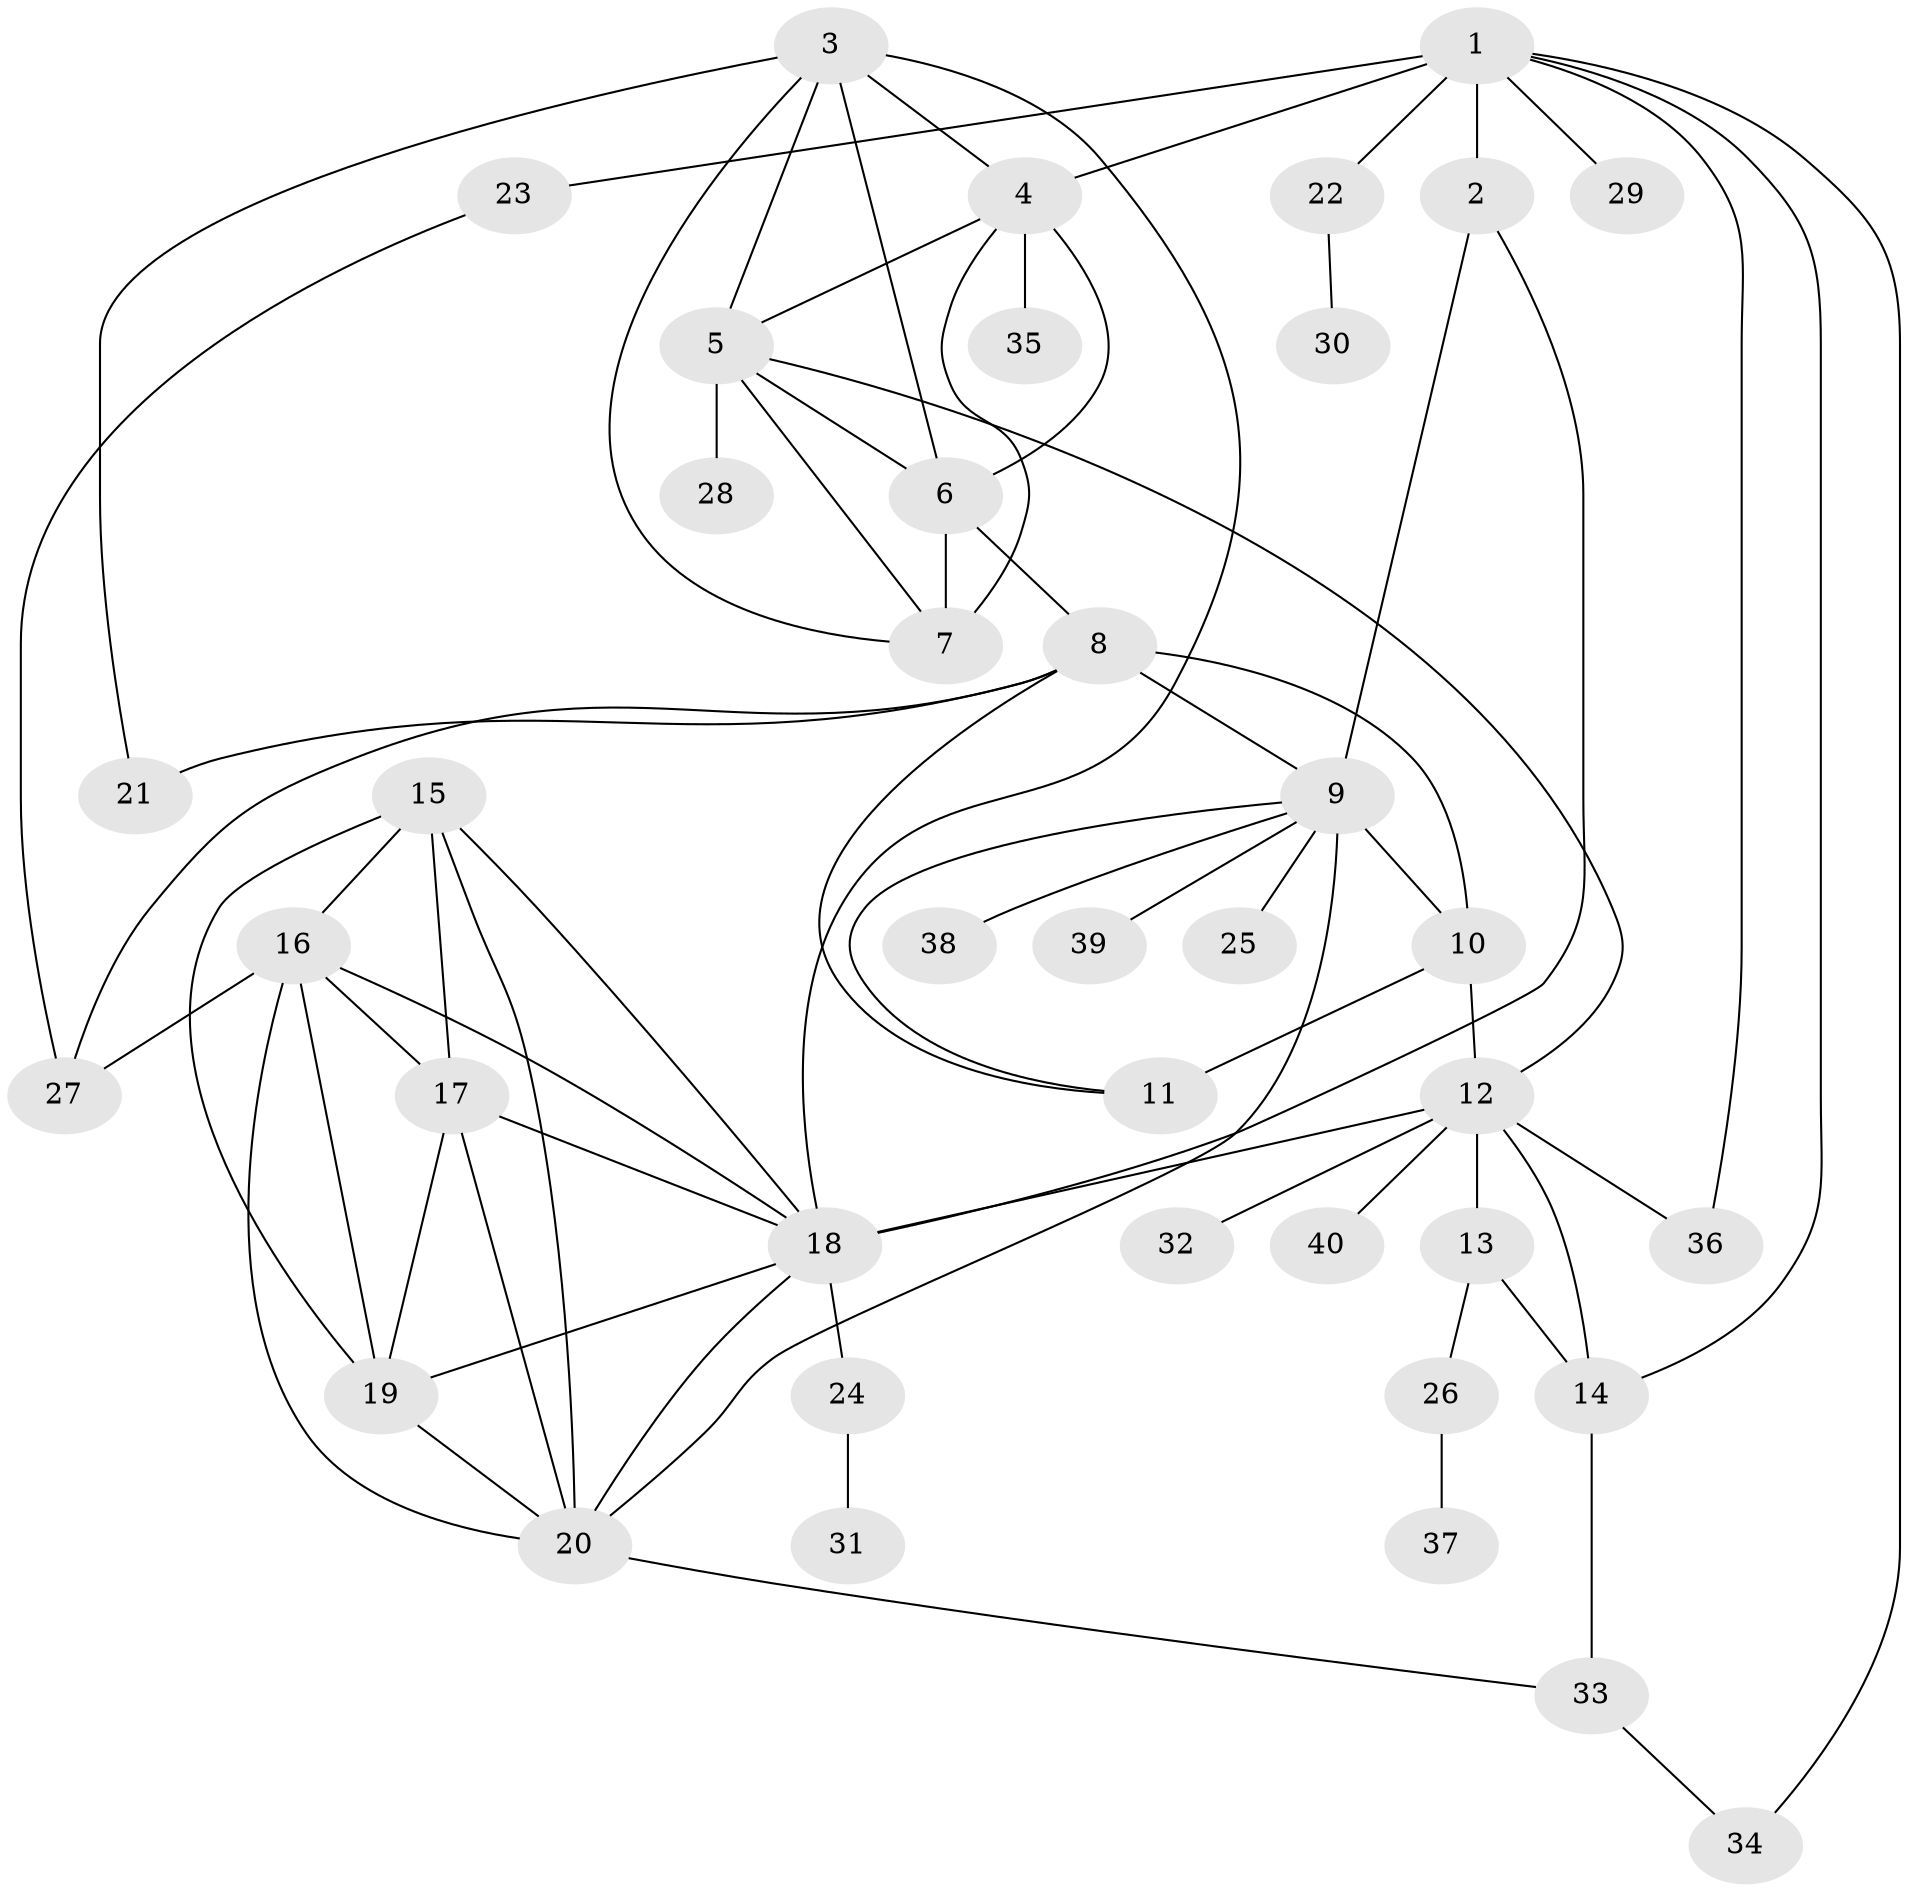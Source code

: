 // original degree distribution, {12: 0.015384615384615385, 6: 0.046153846153846156, 7: 0.05384615384615385, 11: 0.015384615384615385, 8: 0.023076923076923078, 9: 0.046153846153846156, 10: 0.007692307692307693, 13: 0.015384615384615385, 5: 0.015384615384615385, 3: 0.03076923076923077, 4: 0.007692307692307693, 1: 0.5923076923076923, 2: 0.13076923076923078}
// Generated by graph-tools (version 1.1) at 2025/52/03/04/25 22:52:28]
// undirected, 40 vertices, 71 edges
graph export_dot {
  node [color=gray90,style=filled];
  1;
  2;
  3;
  4;
  5;
  6;
  7;
  8;
  9;
  10;
  11;
  12;
  13;
  14;
  15;
  16;
  17;
  18;
  19;
  20;
  21;
  22;
  23;
  24;
  25;
  26;
  27;
  28;
  29;
  30;
  31;
  32;
  33;
  34;
  35;
  36;
  37;
  38;
  39;
  40;
  1 -- 2 [weight=5.0];
  1 -- 4 [weight=1.0];
  1 -- 14 [weight=1.0];
  1 -- 22 [weight=1.0];
  1 -- 23 [weight=4.0];
  1 -- 29 [weight=1.0];
  1 -- 34 [weight=1.0];
  1 -- 36 [weight=1.0];
  2 -- 9 [weight=1.0];
  2 -- 18 [weight=1.0];
  3 -- 4 [weight=1.0];
  3 -- 5 [weight=1.0];
  3 -- 6 [weight=2.0];
  3 -- 7 [weight=1.0];
  3 -- 18 [weight=1.0];
  3 -- 21 [weight=1.0];
  4 -- 5 [weight=1.0];
  4 -- 6 [weight=2.0];
  4 -- 7 [weight=1.0];
  4 -- 35 [weight=1.0];
  5 -- 6 [weight=2.0];
  5 -- 7 [weight=1.0];
  5 -- 12 [weight=1.0];
  5 -- 28 [weight=1.0];
  6 -- 7 [weight=2.0];
  6 -- 8 [weight=1.0];
  8 -- 9 [weight=1.0];
  8 -- 10 [weight=3.0];
  8 -- 11 [weight=1.0];
  8 -- 21 [weight=1.0];
  8 -- 27 [weight=1.0];
  9 -- 10 [weight=3.0];
  9 -- 11 [weight=1.0];
  9 -- 20 [weight=1.0];
  9 -- 25 [weight=1.0];
  9 -- 38 [weight=1.0];
  9 -- 39 [weight=1.0];
  10 -- 11 [weight=5.0];
  10 -- 12 [weight=1.0];
  12 -- 13 [weight=4.0];
  12 -- 14 [weight=4.0];
  12 -- 18 [weight=1.0];
  12 -- 32 [weight=1.0];
  12 -- 36 [weight=1.0];
  12 -- 40 [weight=1.0];
  13 -- 14 [weight=1.0];
  13 -- 26 [weight=3.0];
  14 -- 33 [weight=2.0];
  15 -- 16 [weight=1.0];
  15 -- 17 [weight=1.0];
  15 -- 18 [weight=1.0];
  15 -- 19 [weight=1.0];
  15 -- 20 [weight=1.0];
  16 -- 17 [weight=1.0];
  16 -- 18 [weight=1.0];
  16 -- 19 [weight=1.0];
  16 -- 20 [weight=1.0];
  16 -- 27 [weight=6.0];
  17 -- 18 [weight=1.0];
  17 -- 19 [weight=2.0];
  17 -- 20 [weight=1.0];
  18 -- 19 [weight=1.0];
  18 -- 20 [weight=1.0];
  18 -- 24 [weight=4.0];
  19 -- 20 [weight=1.0];
  20 -- 33 [weight=1.0];
  22 -- 30 [weight=1.0];
  23 -- 27 [weight=1.0];
  24 -- 31 [weight=1.0];
  26 -- 37 [weight=1.0];
  33 -- 34 [weight=1.0];
}
